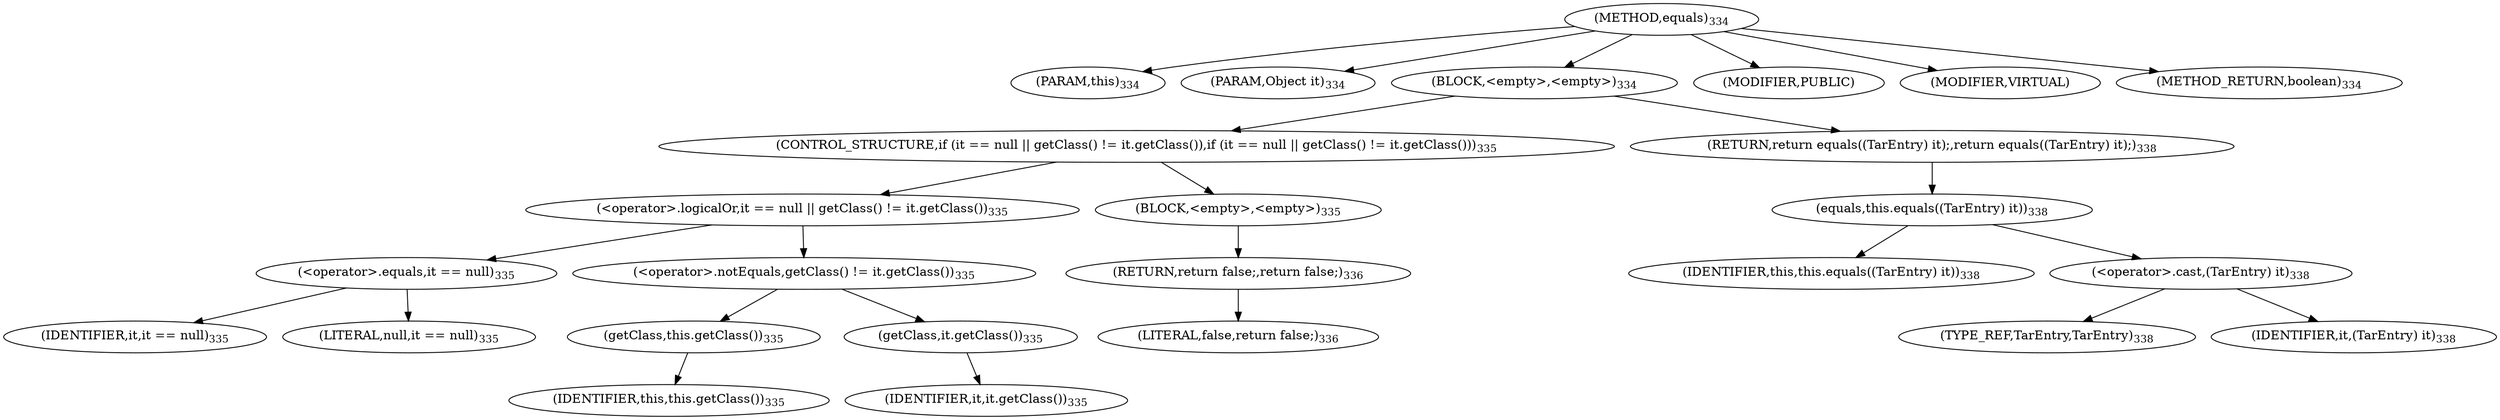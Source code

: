 digraph "equals" {  
"691" [label = <(METHOD,equals)<SUB>334</SUB>> ]
"55" [label = <(PARAM,this)<SUB>334</SUB>> ]
"692" [label = <(PARAM,Object it)<SUB>334</SUB>> ]
"693" [label = <(BLOCK,&lt;empty&gt;,&lt;empty&gt;)<SUB>334</SUB>> ]
"694" [label = <(CONTROL_STRUCTURE,if (it == null || getClass() != it.getClass()),if (it == null || getClass() != it.getClass()))<SUB>335</SUB>> ]
"695" [label = <(&lt;operator&gt;.logicalOr,it == null || getClass() != it.getClass())<SUB>335</SUB>> ]
"696" [label = <(&lt;operator&gt;.equals,it == null)<SUB>335</SUB>> ]
"697" [label = <(IDENTIFIER,it,it == null)<SUB>335</SUB>> ]
"698" [label = <(LITERAL,null,it == null)<SUB>335</SUB>> ]
"699" [label = <(&lt;operator&gt;.notEquals,getClass() != it.getClass())<SUB>335</SUB>> ]
"700" [label = <(getClass,this.getClass())<SUB>335</SUB>> ]
"54" [label = <(IDENTIFIER,this,this.getClass())<SUB>335</SUB>> ]
"701" [label = <(getClass,it.getClass())<SUB>335</SUB>> ]
"702" [label = <(IDENTIFIER,it,it.getClass())<SUB>335</SUB>> ]
"703" [label = <(BLOCK,&lt;empty&gt;,&lt;empty&gt;)<SUB>335</SUB>> ]
"704" [label = <(RETURN,return false;,return false;)<SUB>336</SUB>> ]
"705" [label = <(LITERAL,false,return false;)<SUB>336</SUB>> ]
"706" [label = <(RETURN,return equals((TarEntry) it);,return equals((TarEntry) it);)<SUB>338</SUB>> ]
"707" [label = <(equals,this.equals((TarEntry) it))<SUB>338</SUB>> ]
"56" [label = <(IDENTIFIER,this,this.equals((TarEntry) it))<SUB>338</SUB>> ]
"708" [label = <(&lt;operator&gt;.cast,(TarEntry) it)<SUB>338</SUB>> ]
"709" [label = <(TYPE_REF,TarEntry,TarEntry)<SUB>338</SUB>> ]
"710" [label = <(IDENTIFIER,it,(TarEntry) it)<SUB>338</SUB>> ]
"711" [label = <(MODIFIER,PUBLIC)> ]
"712" [label = <(MODIFIER,VIRTUAL)> ]
"713" [label = <(METHOD_RETURN,boolean)<SUB>334</SUB>> ]
  "691" -> "55" 
  "691" -> "692" 
  "691" -> "693" 
  "691" -> "711" 
  "691" -> "712" 
  "691" -> "713" 
  "693" -> "694" 
  "693" -> "706" 
  "694" -> "695" 
  "694" -> "703" 
  "695" -> "696" 
  "695" -> "699" 
  "696" -> "697" 
  "696" -> "698" 
  "699" -> "700" 
  "699" -> "701" 
  "700" -> "54" 
  "701" -> "702" 
  "703" -> "704" 
  "704" -> "705" 
  "706" -> "707" 
  "707" -> "56" 
  "707" -> "708" 
  "708" -> "709" 
  "708" -> "710" 
}
